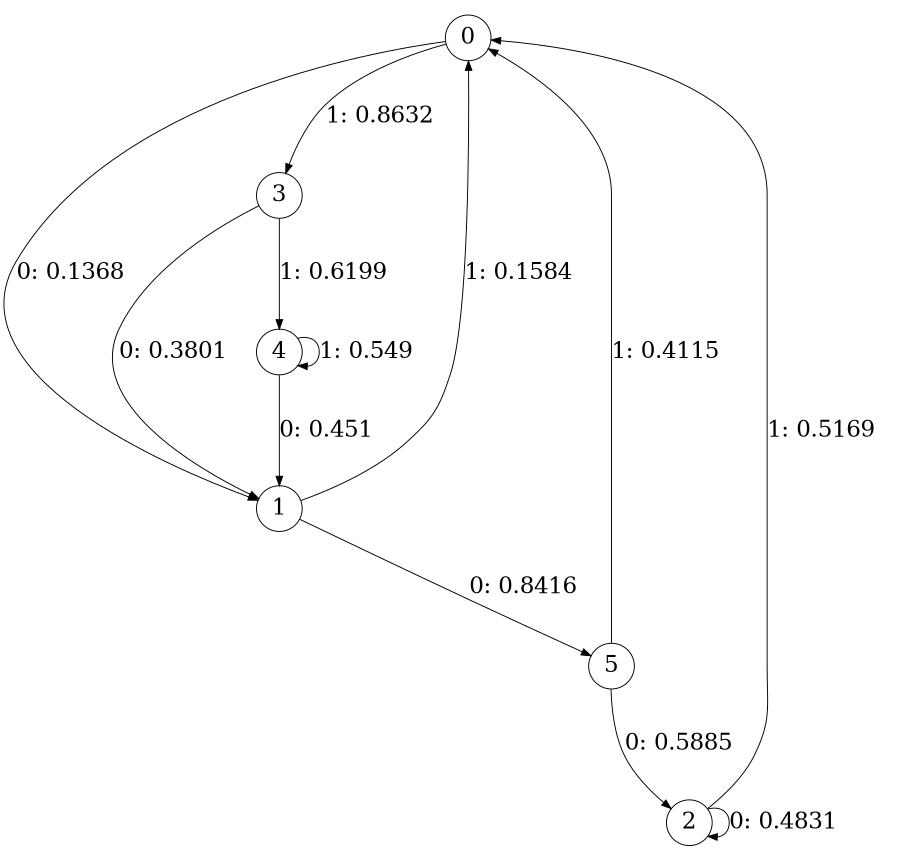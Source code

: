 digraph "ch23faceL3" {
size = "6,8.5";
ratio = "fill";
node [shape = circle];
node [fontsize = 24];
edge [fontsize = 24];
0 -> 1 [label = "0: 0.1368   "];
0 -> 3 [label = "1: 0.8632   "];
1 -> 5 [label = "0: 0.8416   "];
1 -> 0 [label = "1: 0.1584   "];
2 -> 2 [label = "0: 0.4831   "];
2 -> 0 [label = "1: 0.5169   "];
3 -> 1 [label = "0: 0.3801   "];
3 -> 4 [label = "1: 0.6199   "];
4 -> 1 [label = "0: 0.451    "];
4 -> 4 [label = "1: 0.549    "];
5 -> 2 [label = "0: 0.5885   "];
5 -> 0 [label = "1: 0.4115   "];
}